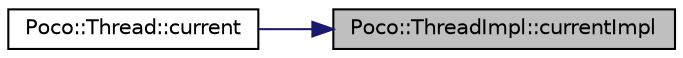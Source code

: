 digraph "Poco::ThreadImpl::currentImpl"
{
 // LATEX_PDF_SIZE
  edge [fontname="Helvetica",fontsize="10",labelfontname="Helvetica",labelfontsize="10"];
  node [fontname="Helvetica",fontsize="10",shape=record];
  rankdir="RL";
  Node1 [label="Poco::ThreadImpl::currentImpl",height=0.2,width=0.4,color="black", fillcolor="grey75", style="filled", fontcolor="black",tooltip=" "];
  Node1 -> Node2 [dir="back",color="midnightblue",fontsize="10",style="solid",fontname="Helvetica"];
  Node2 [label="Poco::Thread::current",height=0.2,width=0.4,color="black", fillcolor="white", style="filled",URL="$classPoco_1_1Thread.html#aad37686e22459dfa5dc87be0deae8207",tooltip="Yields cpu to other threads."];
}
